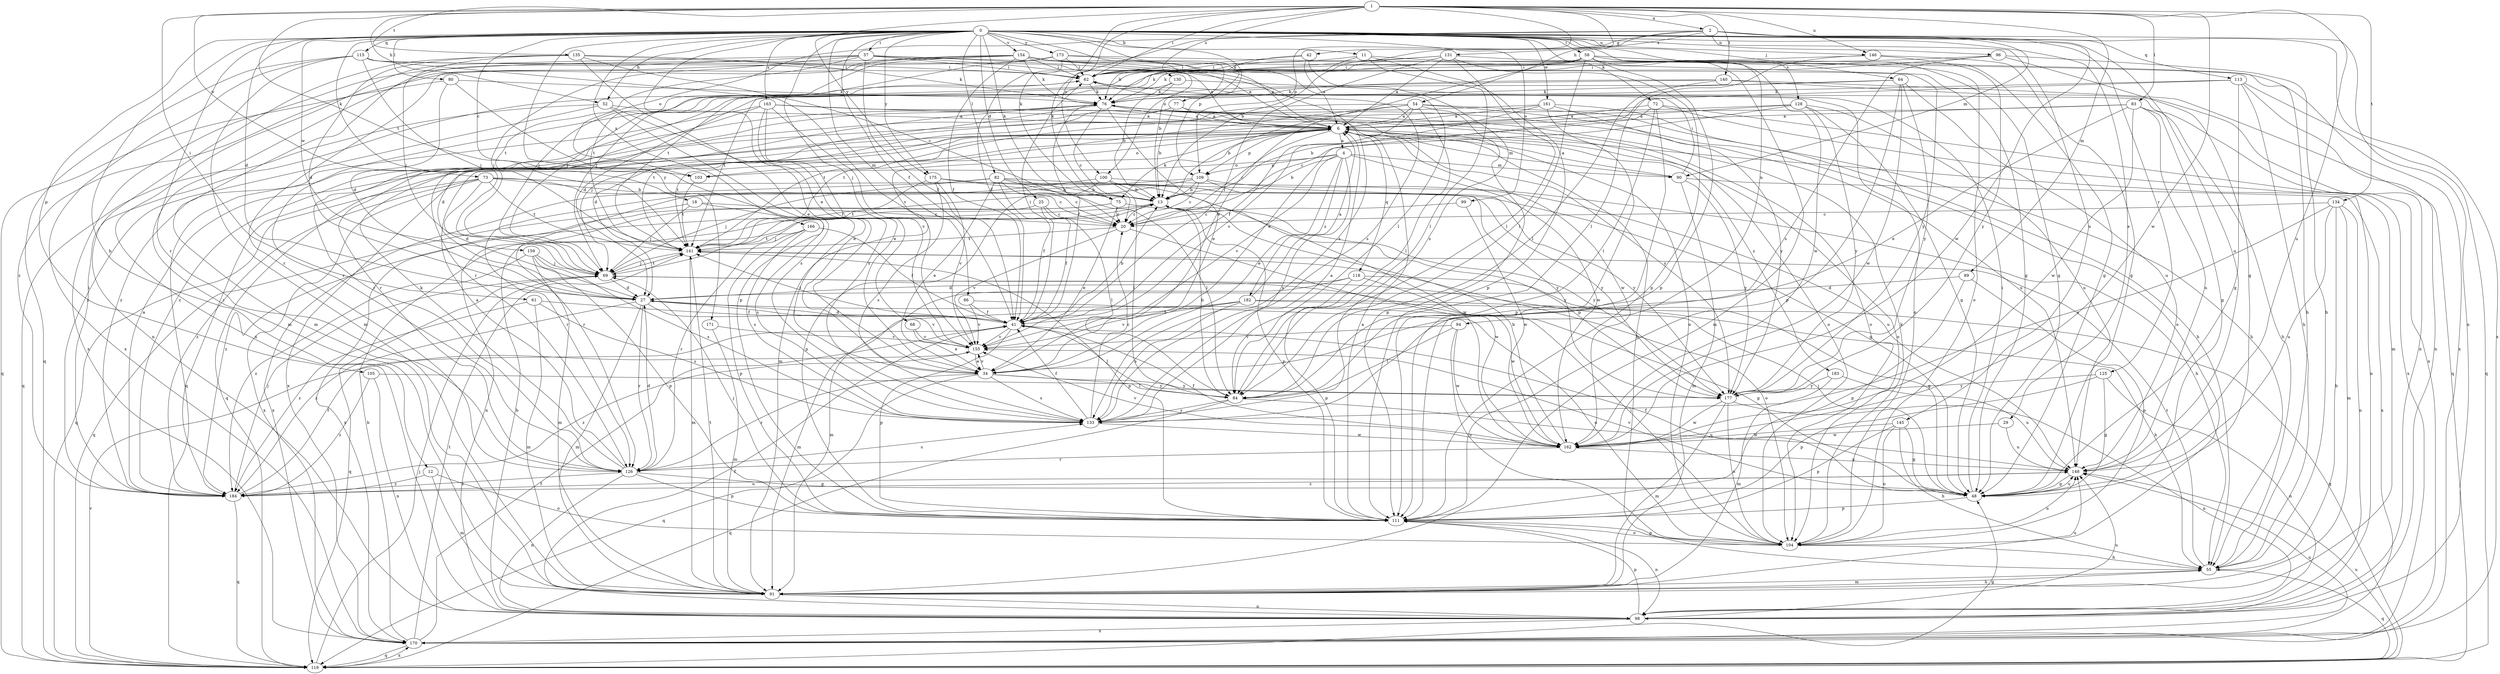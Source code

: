 strict digraph  {
0;
1;
2;
4;
6;
11;
12;
13;
18;
20;
25;
27;
29;
34;
41;
42;
48;
52;
54;
55;
57;
58;
61;
62;
64;
68;
69;
72;
73;
75;
76;
77;
80;
82;
83;
84;
86;
89;
90;
91;
94;
96;
98;
99;
100;
103;
104;
105;
109;
111;
113;
115;
118;
119;
125;
126;
128;
130;
131;
133;
134;
135;
140;
141;
145;
146;
148;
154;
155;
159;
161;
162;
163;
166;
170;
171;
173;
175;
177;
182;
183;
184;
0 -> 11  [label=b];
0 -> 12  [label=b];
0 -> 18  [label=c];
0 -> 25  [label=d];
0 -> 27  [label=d];
0 -> 29  [label=e];
0 -> 34  [label=e];
0 -> 41  [label=f];
0 -> 52  [label=h];
0 -> 57  [label=i];
0 -> 58  [label=i];
0 -> 64  [label=j];
0 -> 68  [label=j];
0 -> 72  [label=k];
0 -> 73  [label=k];
0 -> 75  [label=k];
0 -> 77  [label=l];
0 -> 80  [label=l];
0 -> 82  [label=l];
0 -> 86  [label=m];
0 -> 94  [label=n];
0 -> 99  [label=o];
0 -> 100  [label=o];
0 -> 105  [label=p];
0 -> 109  [label=p];
0 -> 113  [label=q];
0 -> 115  [label=q];
0 -> 125  [label=r];
0 -> 126  [label=r];
0 -> 128  [label=s];
0 -> 145  [label=u];
0 -> 146  [label=u];
0 -> 154  [label=v];
0 -> 159  [label=w];
0 -> 161  [label=w];
0 -> 163  [label=x];
0 -> 166  [label=x];
0 -> 170  [label=x];
0 -> 171  [label=y];
0 -> 173  [label=y];
0 -> 175  [label=y];
1 -> 2  [label=a];
1 -> 52  [label=h];
1 -> 54  [label=h];
1 -> 61  [label=i];
1 -> 62  [label=i];
1 -> 75  [label=k];
1 -> 83  [label=l];
1 -> 89  [label=m];
1 -> 100  [label=o];
1 -> 103  [label=o];
1 -> 109  [label=p];
1 -> 130  [label=s];
1 -> 134  [label=t];
1 -> 135  [label=t];
1 -> 140  [label=t];
1 -> 141  [label=t];
1 -> 146  [label=u];
1 -> 148  [label=u];
1 -> 162  [label=w];
1 -> 175  [label=y];
2 -> 13  [label=b];
2 -> 42  [label=g];
2 -> 75  [label=k];
2 -> 90  [label=m];
2 -> 96  [label=n];
2 -> 98  [label=n];
2 -> 103  [label=o];
2 -> 131  [label=s];
2 -> 148  [label=u];
2 -> 162  [label=w];
4 -> 13  [label=b];
4 -> 34  [label=e];
4 -> 90  [label=m];
4 -> 103  [label=o];
4 -> 109  [label=p];
4 -> 133  [label=s];
4 -> 155  [label=v];
4 -> 162  [label=w];
4 -> 182  [label=z];
6 -> 4  [label=a];
6 -> 20  [label=c];
6 -> 75  [label=k];
6 -> 90  [label=m];
6 -> 91  [label=m];
6 -> 98  [label=n];
6 -> 103  [label=o];
6 -> 104  [label=o];
6 -> 109  [label=p];
6 -> 118  [label=q];
6 -> 119  [label=q];
6 -> 141  [label=t];
6 -> 162  [label=w];
6 -> 170  [label=x];
6 -> 177  [label=y];
6 -> 183  [label=z];
11 -> 62  [label=i];
11 -> 76  [label=k];
11 -> 84  [label=l];
11 -> 104  [label=o];
11 -> 111  [label=p];
12 -> 91  [label=m];
12 -> 104  [label=o];
12 -> 184  [label=z];
13 -> 20  [label=c];
13 -> 111  [label=p];
13 -> 177  [label=y];
13 -> 184  [label=z];
18 -> 20  [label=c];
18 -> 69  [label=j];
18 -> 119  [label=q];
18 -> 133  [label=s];
20 -> 141  [label=t];
20 -> 155  [label=v];
20 -> 162  [label=w];
25 -> 20  [label=c];
25 -> 41  [label=f];
25 -> 69  [label=j];
25 -> 84  [label=l];
27 -> 41  [label=f];
27 -> 48  [label=g];
27 -> 91  [label=m];
27 -> 126  [label=r];
27 -> 155  [label=v];
27 -> 184  [label=z];
29 -> 148  [label=u];
29 -> 162  [label=w];
34 -> 84  [label=l];
34 -> 119  [label=q];
34 -> 126  [label=r];
34 -> 133  [label=s];
34 -> 155  [label=v];
34 -> 177  [label=y];
41 -> 13  [label=b];
41 -> 27  [label=d];
41 -> 62  [label=i];
41 -> 84  [label=l];
41 -> 111  [label=p];
41 -> 141  [label=t];
41 -> 155  [label=v];
42 -> 6  [label=a];
42 -> 62  [label=i];
42 -> 76  [label=k];
42 -> 133  [label=s];
48 -> 41  [label=f];
48 -> 62  [label=i];
48 -> 69  [label=j];
48 -> 111  [label=p];
48 -> 148  [label=u];
48 -> 155  [label=v];
52 -> 6  [label=a];
52 -> 34  [label=e];
52 -> 119  [label=q];
52 -> 133  [label=s];
52 -> 184  [label=z];
54 -> 6  [label=a];
54 -> 13  [label=b];
54 -> 41  [label=f];
54 -> 55  [label=h];
54 -> 84  [label=l];
54 -> 104  [label=o];
54 -> 111  [label=p];
54 -> 141  [label=t];
54 -> 184  [label=z];
55 -> 91  [label=m];
55 -> 119  [label=q];
55 -> 141  [label=t];
57 -> 13  [label=b];
57 -> 41  [label=f];
57 -> 62  [label=i];
57 -> 69  [label=j];
57 -> 91  [label=m];
57 -> 98  [label=n];
57 -> 133  [label=s];
57 -> 141  [label=t];
57 -> 177  [label=y];
58 -> 34  [label=e];
58 -> 48  [label=g];
58 -> 55  [label=h];
58 -> 62  [label=i];
58 -> 76  [label=k];
58 -> 84  [label=l];
58 -> 91  [label=m];
58 -> 111  [label=p];
58 -> 141  [label=t];
58 -> 162  [label=w];
61 -> 41  [label=f];
61 -> 91  [label=m];
61 -> 133  [label=s];
61 -> 184  [label=z];
62 -> 76  [label=k];
62 -> 104  [label=o];
62 -> 126  [label=r];
64 -> 27  [label=d];
64 -> 76  [label=k];
64 -> 111  [label=p];
64 -> 148  [label=u];
64 -> 162  [label=w];
64 -> 177  [label=y];
68 -> 34  [label=e];
68 -> 155  [label=v];
69 -> 27  [label=d];
69 -> 119  [label=q];
69 -> 141  [label=t];
72 -> 6  [label=a];
72 -> 13  [label=b];
72 -> 84  [label=l];
72 -> 91  [label=m];
72 -> 111  [label=p];
72 -> 170  [label=x];
73 -> 13  [label=b];
73 -> 20  [label=c];
73 -> 27  [label=d];
73 -> 119  [label=q];
73 -> 141  [label=t];
73 -> 170  [label=x];
73 -> 177  [label=y];
73 -> 184  [label=z];
75 -> 20  [label=c];
75 -> 34  [label=e];
75 -> 98  [label=n];
75 -> 170  [label=x];
75 -> 177  [label=y];
76 -> 6  [label=a];
76 -> 20  [label=c];
76 -> 27  [label=d];
76 -> 34  [label=e];
76 -> 41  [label=f];
76 -> 104  [label=o];
76 -> 119  [label=q];
76 -> 126  [label=r];
76 -> 148  [label=u];
77 -> 6  [label=a];
77 -> 13  [label=b];
77 -> 104  [label=o];
77 -> 126  [label=r];
77 -> 141  [label=t];
80 -> 27  [label=d];
80 -> 76  [label=k];
80 -> 111  [label=p];
80 -> 119  [label=q];
82 -> 13  [label=b];
82 -> 20  [label=c];
82 -> 34  [label=e];
82 -> 41  [label=f];
82 -> 48  [label=g];
82 -> 69  [label=j];
82 -> 84  [label=l];
82 -> 170  [label=x];
83 -> 6  [label=a];
83 -> 34  [label=e];
83 -> 48  [label=g];
83 -> 55  [label=h];
83 -> 69  [label=j];
83 -> 148  [label=u];
83 -> 162  [label=w];
84 -> 13  [label=b];
84 -> 119  [label=q];
84 -> 133  [label=s];
84 -> 148  [label=u];
86 -> 41  [label=f];
86 -> 104  [label=o];
86 -> 155  [label=v];
89 -> 27  [label=d];
89 -> 104  [label=o];
89 -> 111  [label=p];
90 -> 6  [label=a];
90 -> 62  [label=i];
90 -> 91  [label=m];
90 -> 170  [label=x];
90 -> 177  [label=y];
91 -> 55  [label=h];
91 -> 98  [label=n];
91 -> 141  [label=t];
91 -> 148  [label=u];
94 -> 84  [label=l];
94 -> 104  [label=o];
94 -> 155  [label=v];
94 -> 162  [label=w];
96 -> 48  [label=g];
96 -> 55  [label=h];
96 -> 62  [label=i];
96 -> 69  [label=j];
96 -> 133  [label=s];
98 -> 13  [label=b];
98 -> 41  [label=f];
98 -> 111  [label=p];
98 -> 148  [label=u];
98 -> 170  [label=x];
99 -> 20  [label=c];
99 -> 162  [label=w];
100 -> 13  [label=b];
100 -> 84  [label=l];
100 -> 111  [label=p];
100 -> 126  [label=r];
100 -> 148  [label=u];
103 -> 141  [label=t];
104 -> 55  [label=h];
104 -> 69  [label=j];
104 -> 76  [label=k];
104 -> 111  [label=p];
104 -> 148  [label=u];
105 -> 98  [label=n];
105 -> 177  [label=y];
105 -> 184  [label=z];
109 -> 13  [label=b];
109 -> 20  [label=c];
109 -> 55  [label=h];
109 -> 126  [label=r];
109 -> 141  [label=t];
109 -> 177  [label=y];
111 -> 6  [label=a];
111 -> 69  [label=j];
111 -> 98  [label=n];
111 -> 104  [label=o];
113 -> 34  [label=e];
113 -> 48  [label=g];
113 -> 55  [label=h];
113 -> 76  [label=k];
113 -> 98  [label=n];
113 -> 119  [label=q];
115 -> 6  [label=a];
115 -> 62  [label=i];
115 -> 69  [label=j];
115 -> 91  [label=m];
115 -> 119  [label=q];
115 -> 155  [label=v];
115 -> 170  [label=x];
118 -> 27  [label=d];
118 -> 48  [label=g];
118 -> 91  [label=m];
118 -> 111  [label=p];
118 -> 162  [label=w];
119 -> 48  [label=g];
119 -> 69  [label=j];
119 -> 148  [label=u];
119 -> 155  [label=v];
119 -> 170  [label=x];
125 -> 48  [label=g];
125 -> 98  [label=n];
125 -> 111  [label=p];
125 -> 177  [label=y];
126 -> 6  [label=a];
126 -> 27  [label=d];
126 -> 48  [label=g];
126 -> 76  [label=k];
126 -> 98  [label=n];
126 -> 111  [label=p];
126 -> 133  [label=s];
126 -> 184  [label=z];
128 -> 6  [label=a];
128 -> 20  [label=c];
128 -> 48  [label=g];
128 -> 141  [label=t];
128 -> 148  [label=u];
128 -> 177  [label=y];
130 -> 13  [label=b];
130 -> 76  [label=k];
130 -> 141  [label=t];
130 -> 170  [label=x];
131 -> 6  [label=a];
131 -> 41  [label=f];
131 -> 62  [label=i];
131 -> 69  [label=j];
131 -> 84  [label=l];
131 -> 111  [label=p];
131 -> 170  [label=x];
133 -> 6  [label=a];
133 -> 20  [label=c];
133 -> 41  [label=f];
133 -> 162  [label=w];
134 -> 20  [label=c];
134 -> 55  [label=h];
134 -> 91  [label=m];
134 -> 98  [label=n];
134 -> 133  [label=s];
134 -> 148  [label=u];
135 -> 20  [label=c];
135 -> 27  [label=d];
135 -> 34  [label=e];
135 -> 62  [label=i];
135 -> 69  [label=j];
135 -> 76  [label=k];
135 -> 98  [label=n];
140 -> 76  [label=k];
140 -> 84  [label=l];
140 -> 98  [label=n];
140 -> 119  [label=q];
140 -> 126  [label=r];
141 -> 69  [label=j];
141 -> 91  [label=m];
141 -> 104  [label=o];
141 -> 111  [label=p];
145 -> 48  [label=g];
145 -> 55  [label=h];
145 -> 104  [label=o];
145 -> 111  [label=p];
145 -> 162  [label=w];
146 -> 48  [label=g];
146 -> 62  [label=i];
146 -> 84  [label=l];
146 -> 177  [label=y];
148 -> 48  [label=g];
148 -> 184  [label=z];
154 -> 6  [label=a];
154 -> 41  [label=f];
154 -> 48  [label=g];
154 -> 62  [label=i];
154 -> 69  [label=j];
154 -> 76  [label=k];
154 -> 84  [label=l];
154 -> 91  [label=m];
154 -> 126  [label=r];
154 -> 133  [label=s];
154 -> 170  [label=x];
155 -> 34  [label=e];
155 -> 184  [label=z];
159 -> 69  [label=j];
159 -> 91  [label=m];
159 -> 111  [label=p];
159 -> 133  [label=s];
159 -> 184  [label=z];
161 -> 6  [label=a];
161 -> 55  [label=h];
161 -> 111  [label=p];
161 -> 155  [label=v];
161 -> 177  [label=y];
161 -> 184  [label=z];
162 -> 13  [label=b];
162 -> 41  [label=f];
162 -> 126  [label=r];
162 -> 148  [label=u];
162 -> 155  [label=v];
163 -> 6  [label=a];
163 -> 27  [label=d];
163 -> 34  [label=e];
163 -> 55  [label=h];
163 -> 104  [label=o];
163 -> 133  [label=s];
163 -> 155  [label=v];
163 -> 184  [label=z];
166 -> 41  [label=f];
166 -> 111  [label=p];
166 -> 126  [label=r];
166 -> 133  [label=s];
166 -> 141  [label=t];
170 -> 13  [label=b];
170 -> 41  [label=f];
170 -> 119  [label=q];
170 -> 141  [label=t];
170 -> 148  [label=u];
171 -> 91  [label=m];
171 -> 155  [label=v];
173 -> 6  [label=a];
173 -> 41  [label=f];
173 -> 48  [label=g];
173 -> 62  [label=i];
173 -> 141  [label=t];
173 -> 184  [label=z];
175 -> 13  [label=b];
175 -> 133  [label=s];
175 -> 141  [label=t];
175 -> 155  [label=v];
175 -> 162  [label=w];
175 -> 177  [label=y];
177 -> 91  [label=m];
177 -> 98  [label=n];
177 -> 104  [label=o];
177 -> 162  [label=w];
182 -> 6  [label=a];
182 -> 41  [label=f];
182 -> 55  [label=h];
182 -> 91  [label=m];
182 -> 119  [label=q];
182 -> 133  [label=s];
182 -> 155  [label=v];
183 -> 91  [label=m];
183 -> 148  [label=u];
183 -> 177  [label=y];
184 -> 6  [label=a];
184 -> 41  [label=f];
184 -> 62  [label=i];
184 -> 69  [label=j];
184 -> 119  [label=q];
184 -> 148  [label=u];
}
